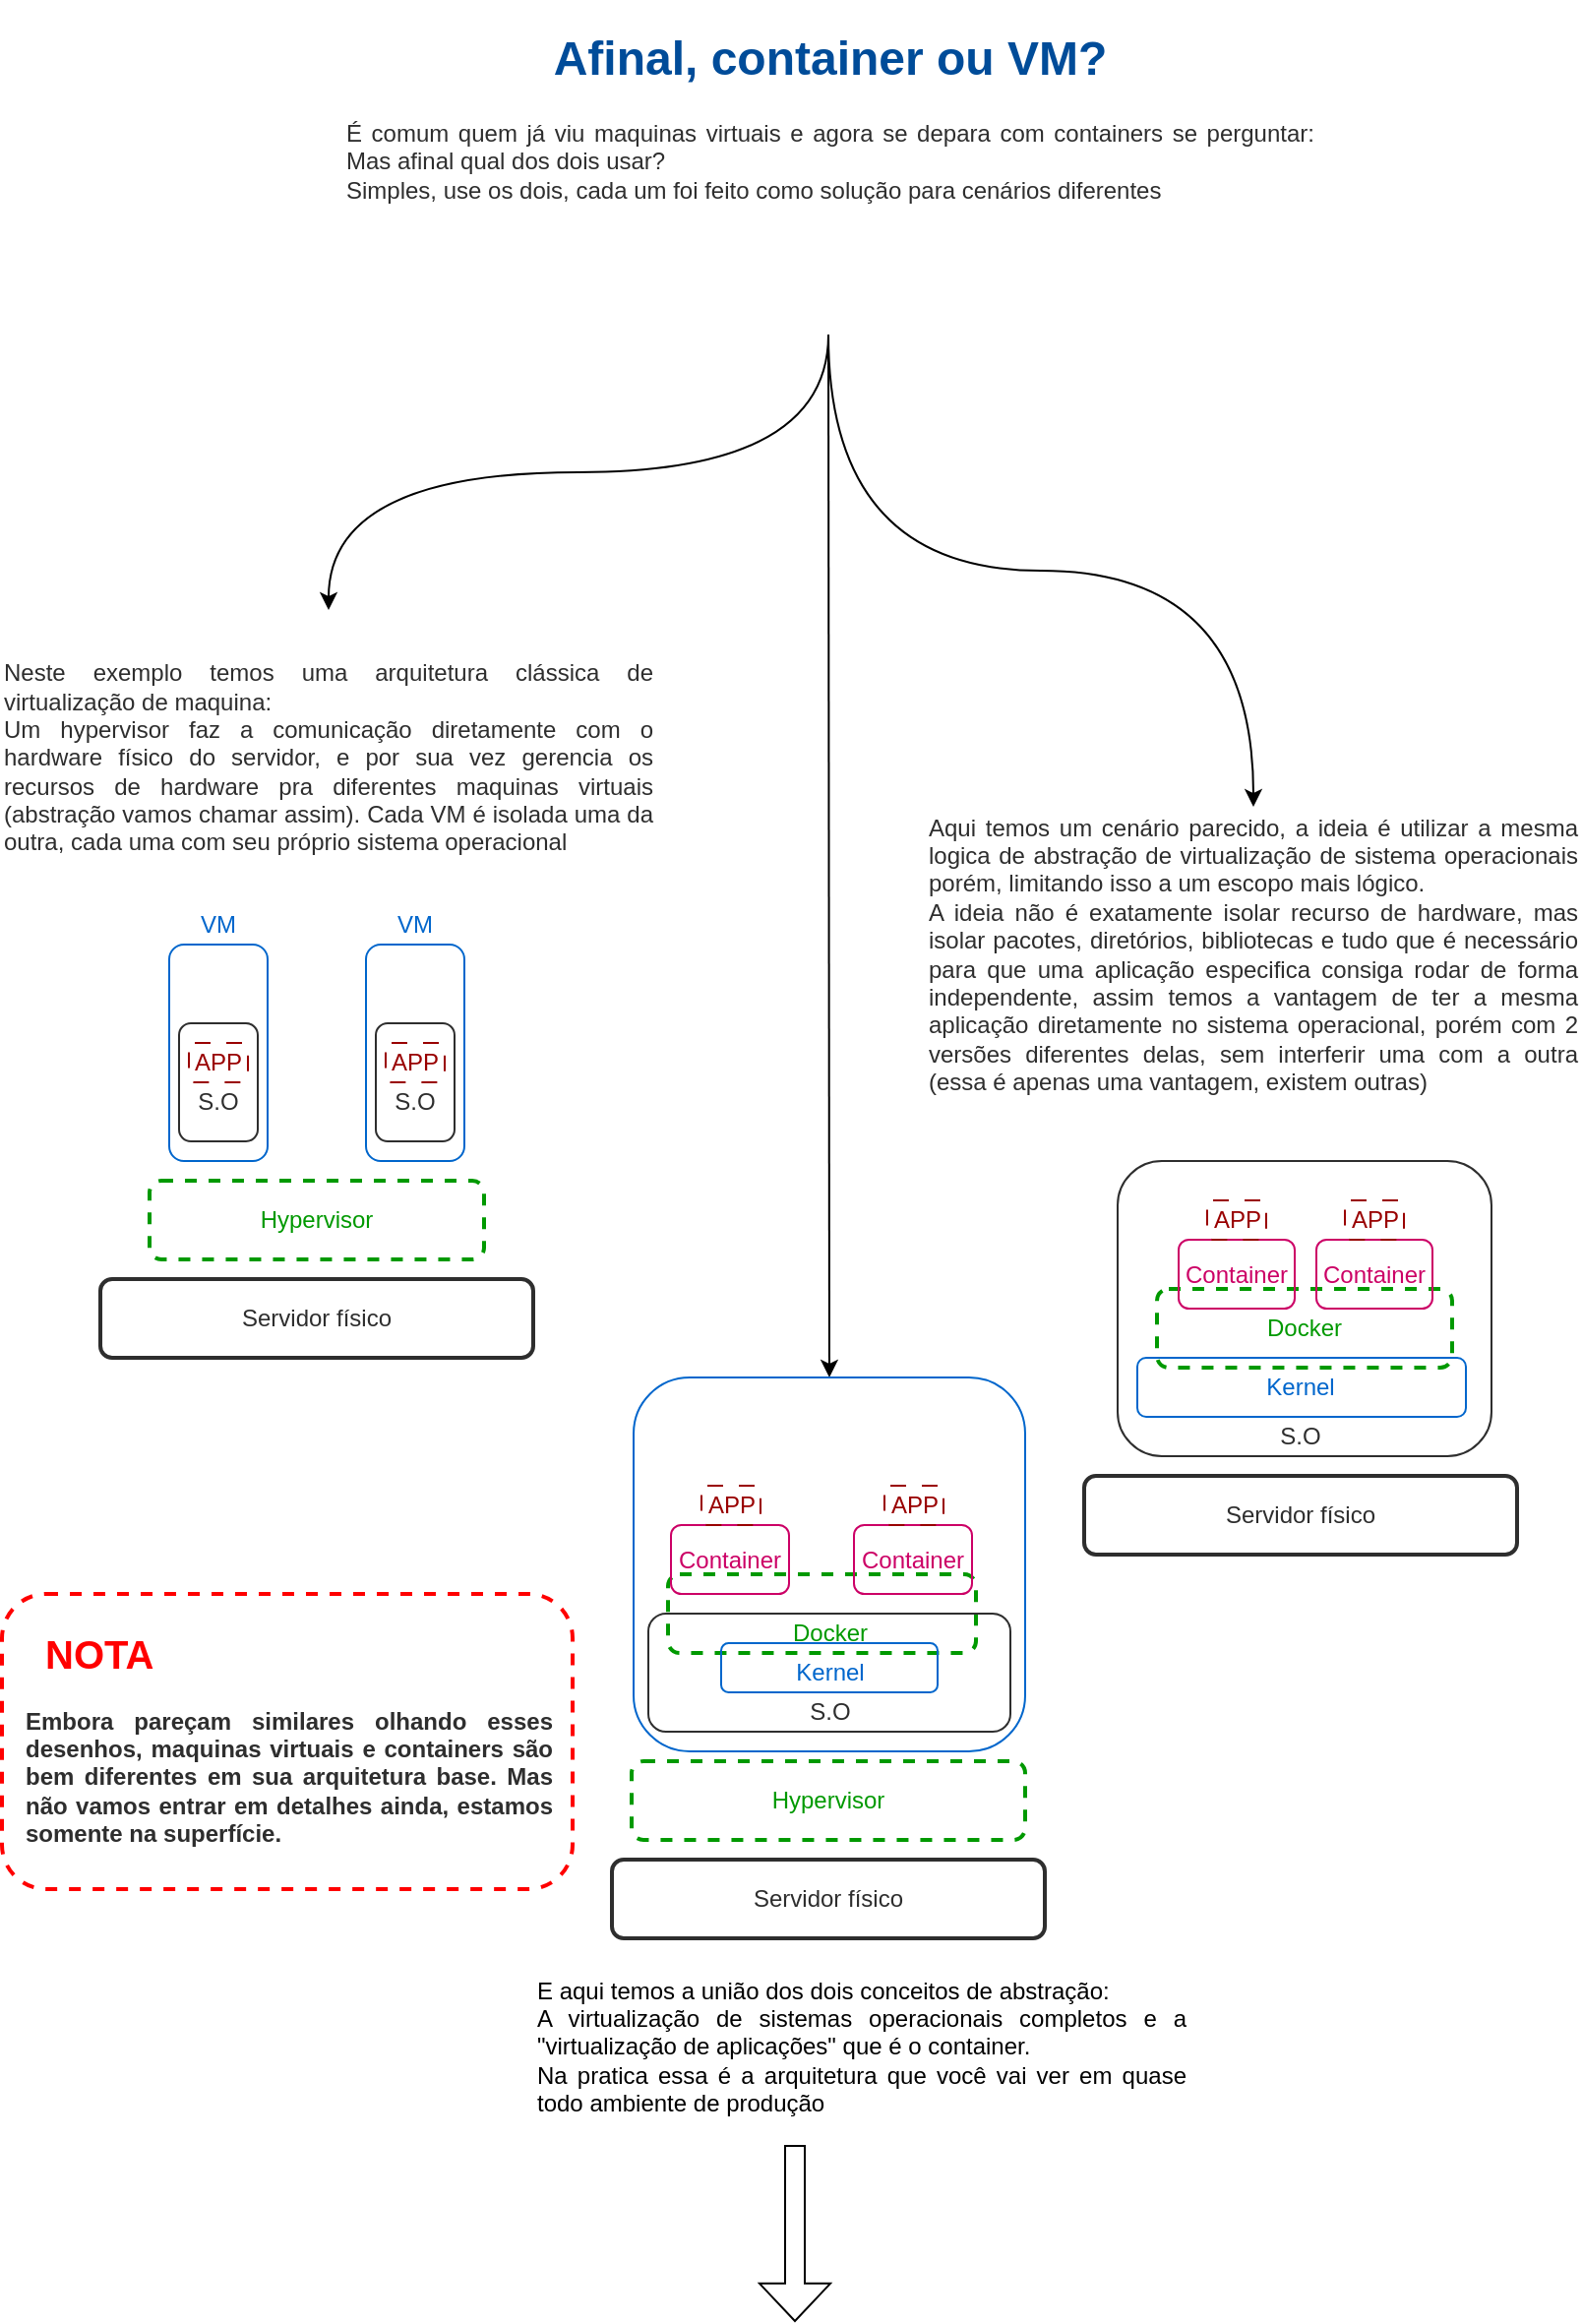<mxfile version="21.6.8" type="github">
  <diagram name="Página-1" id="PT8iDLhcYljWOaQJN8Hs">
    <mxGraphModel dx="1434" dy="822" grid="1" gridSize="10" guides="1" tooltips="1" connect="1" arrows="1" fold="1" page="1" pageScale="1" pageWidth="827" pageHeight="1169" math="0" shadow="0">
      <root>
        <mxCell id="0" />
        <mxCell id="1" parent="0" />
        <mxCell id="gFYqJmrAvyof7589NjqG-82" style="edgeStyle=orthogonalEdgeStyle;rounded=0;orthogonalLoop=1;jettySize=auto;html=1;curved=1;exitX=0.5;exitY=1;exitDx=0;exitDy=0;entryX=0.5;entryY=0;entryDx=0;entryDy=0;" parent="1" source="gFYqJmrAvyof7589NjqG-78" target="gFYqJmrAvyof7589NjqG-79" edge="1">
          <mxGeometry relative="1" as="geometry">
            <mxPoint x="170" y="510" as="targetPoint" />
          </mxGeometry>
        </mxCell>
        <mxCell id="gFYqJmrAvyof7589NjqG-85" style="edgeStyle=orthogonalEdgeStyle;rounded=0;orthogonalLoop=1;jettySize=auto;html=1;curved=1;entryX=0.5;entryY=0;entryDx=0;entryDy=0;exitX=0.5;exitY=1;exitDx=0;exitDy=0;" parent="1" source="gFYqJmrAvyof7589NjqG-78" target="gFYqJmrAvyof7589NjqG-80" edge="1">
          <mxGeometry relative="1" as="geometry">
            <mxPoint x="630" y="440" as="targetPoint" />
          </mxGeometry>
        </mxCell>
        <mxCell id="gFYqJmrAvyof7589NjqG-88" style="edgeStyle=orthogonalEdgeStyle;rounded=0;orthogonalLoop=1;jettySize=auto;html=1;curved=1;entryX=0.5;entryY=0;entryDx=0;entryDy=0;" parent="1" source="gFYqJmrAvyof7589NjqG-78" target="gFYqJmrAvyof7589NjqG-64" edge="1">
          <mxGeometry relative="1" as="geometry" />
        </mxCell>
        <mxCell id="gFYqJmrAvyof7589NjqG-78" value="&lt;h1 align=&quot;center&quot;&gt;&lt;font color=&quot;#004c99&quot;&gt;Afinal, container ou VM?&lt;/font&gt;&lt;/h1&gt;&lt;div align=&quot;justify&quot;&gt;&lt;font color=&quot;#2e2e2e&quot;&gt;É comum quem já viu maquinas virtuais e agora se depara com containers se perguntar: Mas afinal qual dos dois usar? &lt;br&gt;Simples, use os dois, cada um foi feito como solução para cenários diferentes &lt;/font&gt;&lt;br&gt;&lt;/div&gt;" style="text;html=1;strokeColor=none;fillColor=none;spacing=5;spacingTop=-20;whiteSpace=wrap;overflow=hidden;rounded=0;" parent="1" vertex="1">
          <mxGeometry x="180" y="70" width="500" height="160" as="geometry" />
        </mxCell>
        <mxCell id="gFYqJmrAvyof7589NjqG-79" value="&lt;div align=&quot;justify&quot;&gt;&lt;font color=&quot;#2e2e2e&quot;&gt;Neste exemplo temos uma arquitetura clássica de virtualização de maquina:&lt;/font&gt;&lt;br&gt;&lt;font color=&quot;#2e2e2e&quot;&gt;Um hypervisor faz a comunicação diretamente com o hardware físico do servidor, e por sua vez gerencia os recursos de hardware pra diferentes maquinas virtuais (abstração vamos chamar assim). Cada VM é isolada uma da outra, cada uma com seu próprio sistema operacional&lt;/font&gt;&lt;br&gt;&lt;/div&gt;" style="text;html=1;strokeColor=none;fillColor=none;align=center;verticalAlign=middle;whiteSpace=wrap;rounded=0;" parent="1" vertex="1">
          <mxGeometry x="10" y="370" width="332" height="150" as="geometry" />
        </mxCell>
        <UserObject label="&lt;div align=&quot;justify&quot;&gt;&lt;font color=&quot;#2e2e2e&quot;&gt;Aqui temos um cenário parecido, a ideia é utilizar a mesma logica de abstração de virtualização de sistema operacionais porém, limitando isso a um escopo mais lógico.&lt;/font&gt;&lt;/div&gt;&lt;div align=&quot;justify&quot;&gt;&lt;font color=&quot;#2e2e2e&quot;&gt;A ideia não é exatamente isolar recurso de hardware, mas isolar pacotes, diretórios, bibliotecas e tudo que é necessário para que uma aplicação especifica consiga rodar de forma independente, assim temos a vantagem de ter a mesma aplicação diretamente no sistema operacional, porém com 2 versões diferentes delas, sem interferir uma com a outra (essa é apenas uma vantagem, existem outras)&lt;br&gt;&lt;/font&gt;&lt;/div&gt;" tags="" id="gFYqJmrAvyof7589NjqG-80">
          <mxCell style="text;html=1;strokeColor=none;fillColor=none;align=center;verticalAlign=middle;whiteSpace=wrap;rounded=0;" parent="1" vertex="1">
            <mxGeometry x="480" y="470" width="332" height="150" as="geometry" />
          </mxCell>
        </UserObject>
        <mxCell id="gFYqJmrAvyof7589NjqG-81" value="&lt;div align=&quot;justify&quot;&gt;E aqui temos a união dos dois conceitos de abstração:&lt;br&gt;A virtualização de sistemas operacionais completos e a &quot;virtualização de aplicações&quot; que é o container.&lt;br&gt;Na pratica essa é a arquitetura que você vai ver em quase todo ambiente de produção&lt;/div&gt;" style="text;html=1;strokeColor=none;fillColor=none;align=left;verticalAlign=middle;whiteSpace=wrap;rounded=0;" parent="1" vertex="1">
          <mxGeometry x="280" y="1050" width="332" height="100" as="geometry" />
        </mxCell>
        <object label="" id="gFYqJmrAvyof7589NjqG-83">
          <mxCell style="group;glass=0;rounded=0;shadow=0;" parent="1" vertex="1" connectable="0">
            <mxGeometry x="560" y="650" width="220" height="200" as="geometry" />
          </mxCell>
        </object>
        <mxCell id="gFYqJmrAvyof7589NjqG-9" value="" style="rounded=1;whiteSpace=wrap;html=1;fillColor=none;strokeWidth=2;strokeColor=#2E2E2E;" parent="gFYqJmrAvyof7589NjqG-83" vertex="1">
          <mxGeometry y="160" width="220" height="40" as="geometry" />
        </mxCell>
        <mxCell id="gFYqJmrAvyof7589NjqG-10" value="&lt;font color=&quot;#2e2e2e&quot;&gt;Servidor físico&lt;br&gt;&lt;/font&gt;" style="text;html=1;strokeColor=none;fillColor=none;align=center;verticalAlign=middle;whiteSpace=wrap;rounded=0;" parent="gFYqJmrAvyof7589NjqG-83" vertex="1">
          <mxGeometry y="170" width="220" height="20" as="geometry" />
        </mxCell>
        <UserObject label="" tags="" id="gFYqJmrAvyof7589NjqG-42">
          <mxCell style="rounded=1;whiteSpace=wrap;html=1;fillColor=none;strokeWidth=1;strokeColor=#2E2E2E;" parent="gFYqJmrAvyof7589NjqG-83" vertex="1">
            <mxGeometry x="17" width="190" height="150" as="geometry" />
          </mxCell>
        </UserObject>
        <mxCell id="gFYqJmrAvyof7589NjqG-44" value="" style="rounded=1;whiteSpace=wrap;html=1;fillColor=none;strokeWidth=1;strokeColor=#0066CC;" parent="gFYqJmrAvyof7589NjqG-83" vertex="1">
          <mxGeometry x="27" y="100" width="167" height="30" as="geometry" />
        </mxCell>
        <mxCell id="gFYqJmrAvyof7589NjqG-45" value="&lt;font color=&quot;#0066cc&quot;&gt;Kernel&lt;/font&gt;" style="text;html=1;strokeColor=none;fillColor=none;align=center;verticalAlign=middle;whiteSpace=wrap;rounded=0;" parent="gFYqJmrAvyof7589NjqG-83" vertex="1">
          <mxGeometry x="90" y="105" width="40" height="20" as="geometry" />
        </mxCell>
        <mxCell id="gFYqJmrAvyof7589NjqG-47" value="" style="rounded=1;whiteSpace=wrap;html=1;fillColor=none;strokeWidth=2;strokeColor=#009900;dashed=1;" parent="gFYqJmrAvyof7589NjqG-83" vertex="1">
          <mxGeometry x="37" y="65" width="150" height="40" as="geometry" />
        </mxCell>
        <mxCell id="gFYqJmrAvyof7589NjqG-48" value="&lt;font color=&quot;#cc0066&quot;&gt;Container&lt;/font&gt;" style="rounded=1;whiteSpace=wrap;html=1;fillColor=none;strokeWidth=1;strokeColor=#CC0066;" parent="gFYqJmrAvyof7589NjqG-83" vertex="1">
          <mxGeometry x="48" y="40" width="59" height="35" as="geometry" />
        </mxCell>
        <mxCell id="gFYqJmrAvyof7589NjqG-51" value="&lt;font color=&quot;#009900&quot;&gt;Docker&lt;/font&gt;" style="text;html=1;strokeColor=none;fillColor=none;align=center;verticalAlign=middle;whiteSpace=wrap;rounded=0;" parent="gFYqJmrAvyof7589NjqG-83" vertex="1">
          <mxGeometry x="37" y="75" width="150" height="20" as="geometry" />
        </mxCell>
        <mxCell id="gFYqJmrAvyof7589NjqG-68" value="&lt;font color=&quot;#990000&quot;&gt;APP&lt;/font&gt;" style="rounded=1;whiteSpace=wrap;html=1;fillColor=none;strokeWidth=1;strokeColor=#990000;dashed=1;dashPattern=8 8;" parent="gFYqJmrAvyof7589NjqG-83" vertex="1">
          <mxGeometry x="62.5" y="20" width="30" height="20" as="geometry" />
        </mxCell>
        <mxCell id="gFYqJmrAvyof7589NjqG-71" value="&lt;font color=&quot;#cc0066&quot;&gt;Container&lt;/font&gt;" style="rounded=1;whiteSpace=wrap;html=1;fillColor=none;strokeWidth=1;strokeColor=#CC0066;" parent="gFYqJmrAvyof7589NjqG-83" vertex="1">
          <mxGeometry x="118" y="40" width="59" height="35" as="geometry" />
        </mxCell>
        <mxCell id="gFYqJmrAvyof7589NjqG-72" value="&lt;font color=&quot;#990000&quot;&gt;APP&lt;/font&gt;" style="rounded=1;whiteSpace=wrap;html=1;fillColor=none;strokeWidth=1;strokeColor=#990000;dashed=1;dashPattern=8 8;" parent="gFYqJmrAvyof7589NjqG-83" vertex="1">
          <mxGeometry x="132.5" y="20" width="30" height="20" as="geometry" />
        </mxCell>
        <mxCell id="gFYqJmrAvyof7589NjqG-43" value="&lt;font color=&quot;#2e2e2e&quot;&gt;S.O&lt;/font&gt;" style="text;html=1;strokeColor=none;fillColor=none;align=center;verticalAlign=middle;whiteSpace=wrap;rounded=0;" parent="gFYqJmrAvyof7589NjqG-83" vertex="1">
          <mxGeometry x="90" y="130" width="40" height="20" as="geometry" />
        </mxCell>
        <mxCell id="gFYqJmrAvyof7589NjqG-84" value="" style="group" parent="1" vertex="1" connectable="0">
          <mxGeometry x="60" y="520" width="220" height="230" as="geometry" />
        </mxCell>
        <mxCell id="gFYqJmrAvyof7589NjqG-26" value="" style="rounded=1;whiteSpace=wrap;html=1;fillColor=none;strokeWidth=1;strokeColor=#0066CC;" parent="gFYqJmrAvyof7589NjqG-84" vertex="1">
          <mxGeometry x="35" y="20" width="50" height="110" as="geometry" />
        </mxCell>
        <mxCell id="gFYqJmrAvyof7589NjqG-27" value="&lt;font color=&quot;#0066cc&quot;&gt;VM&lt;/font&gt;" style="text;html=1;strokeColor=none;fillColor=none;align=center;verticalAlign=middle;whiteSpace=wrap;rounded=0;" parent="gFYqJmrAvyof7589NjqG-84" vertex="1">
          <mxGeometry x="40" width="40" height="20" as="geometry" />
        </mxCell>
        <mxCell id="gFYqJmrAvyof7589NjqG-28" value="" style="rounded=1;whiteSpace=wrap;html=1;fillColor=none;strokeWidth=2;strokeColor=#2E2E2E;" parent="gFYqJmrAvyof7589NjqG-84" vertex="1">
          <mxGeometry y="190" width="220" height="40" as="geometry" />
        </mxCell>
        <mxCell id="gFYqJmrAvyof7589NjqG-29" value="&lt;font color=&quot;#2e2e2e&quot;&gt;Servidor físico&lt;br&gt;&lt;/font&gt;" style="text;html=1;strokeColor=none;fillColor=none;align=center;verticalAlign=middle;whiteSpace=wrap;rounded=0;" parent="gFYqJmrAvyof7589NjqG-84" vertex="1">
          <mxGeometry y="200" width="220" height="20" as="geometry" />
        </mxCell>
        <mxCell id="gFYqJmrAvyof7589NjqG-30" value="" style="rounded=1;whiteSpace=wrap;html=1;fillColor=none;strokeWidth=2;strokeColor=#009900;dashed=1;" parent="gFYqJmrAvyof7589NjqG-84" vertex="1">
          <mxGeometry x="25" y="140" width="170" height="40" as="geometry" />
        </mxCell>
        <mxCell id="gFYqJmrAvyof7589NjqG-31" value="&lt;font color=&quot;#009900&quot;&gt;Hypervisor&lt;/font&gt;" style="text;html=1;strokeColor=none;fillColor=none;align=center;verticalAlign=middle;whiteSpace=wrap;rounded=0;" parent="gFYqJmrAvyof7589NjqG-84" vertex="1">
          <mxGeometry x="35" y="150" width="150" height="20" as="geometry" />
        </mxCell>
        <mxCell id="gFYqJmrAvyof7589NjqG-32" value="" style="rounded=1;whiteSpace=wrap;html=1;fillColor=none;strokeWidth=1;strokeColor=#2E2E2E;" parent="gFYqJmrAvyof7589NjqG-84" vertex="1">
          <mxGeometry x="40" y="60" width="40" height="60" as="geometry" />
        </mxCell>
        <mxCell id="gFYqJmrAvyof7589NjqG-33" value="&lt;font color=&quot;#2e2e2e&quot;&gt;S.O&lt;/font&gt;" style="text;html=1;strokeColor=none;fillColor=none;align=center;verticalAlign=middle;whiteSpace=wrap;rounded=0;" parent="gFYqJmrAvyof7589NjqG-84" vertex="1">
          <mxGeometry x="40" y="90" width="40" height="20" as="geometry" />
        </mxCell>
        <mxCell id="gFYqJmrAvyof7589NjqG-34" value="&lt;font color=&quot;#990000&quot;&gt;APP&lt;/font&gt;" style="rounded=1;whiteSpace=wrap;html=1;fillColor=none;strokeWidth=1;strokeColor=#990000;dashed=1;dashPattern=8 8;" parent="gFYqJmrAvyof7589NjqG-84" vertex="1">
          <mxGeometry x="45" y="70" width="30" height="20" as="geometry" />
        </mxCell>
        <mxCell id="gFYqJmrAvyof7589NjqG-35" value="" style="rounded=1;whiteSpace=wrap;html=1;fillColor=none;strokeWidth=1;strokeColor=#0066CC;" parent="gFYqJmrAvyof7589NjqG-84" vertex="1">
          <mxGeometry x="135" y="20" width="50" height="110" as="geometry" />
        </mxCell>
        <mxCell id="gFYqJmrAvyof7589NjqG-36" value="" style="rounded=1;whiteSpace=wrap;html=1;fillColor=none;strokeWidth=1;strokeColor=#2E2E2E;" parent="gFYqJmrAvyof7589NjqG-84" vertex="1">
          <mxGeometry x="140" y="60" width="40" height="60" as="geometry" />
        </mxCell>
        <mxCell id="gFYqJmrAvyof7589NjqG-37" value="&lt;font color=&quot;#2e2e2e&quot;&gt;S.O&lt;/font&gt;" style="text;html=1;strokeColor=none;fillColor=none;align=center;verticalAlign=middle;whiteSpace=wrap;rounded=0;" parent="gFYqJmrAvyof7589NjqG-84" vertex="1">
          <mxGeometry x="140" y="90" width="40" height="20" as="geometry" />
        </mxCell>
        <mxCell id="gFYqJmrAvyof7589NjqG-38" value="&lt;font color=&quot;#990000&quot;&gt;APP&lt;/font&gt;" style="rounded=1;whiteSpace=wrap;html=1;fillColor=none;strokeWidth=1;strokeColor=#990000;dashed=1;dashPattern=8 8;" parent="gFYqJmrAvyof7589NjqG-84" vertex="1">
          <mxGeometry x="145" y="70" width="30" height="20" as="geometry" />
        </mxCell>
        <mxCell id="gFYqJmrAvyof7589NjqG-39" value="&lt;font color=&quot;#0066cc&quot;&gt;VM&lt;/font&gt;" style="text;html=1;strokeColor=none;fillColor=none;align=center;verticalAlign=middle;whiteSpace=wrap;rounded=0;" parent="gFYqJmrAvyof7589NjqG-84" vertex="1">
          <mxGeometry x="140" width="40" height="20" as="geometry" />
        </mxCell>
        <UserObject label="" tags="" id="gFYqJmrAvyof7589NjqG-86">
          <mxCell style="group;movable=1;resizable=1;rotatable=1;deletable=1;editable=1;locked=0;connectable=1;glass=0;" parent="1" vertex="1" connectable="0">
            <mxGeometry x="320" y="760" width="220" height="285" as="geometry" />
          </mxCell>
        </UserObject>
        <mxCell id="gFYqJmrAvyof7589NjqG-70" value="" style="rounded=1;whiteSpace=wrap;html=1;fillColor=none;strokeWidth=2;strokeColor=#009900;dashed=1;movable=1;resizable=1;rotatable=1;deletable=1;editable=1;locked=0;connectable=1;" parent="gFYqJmrAvyof7589NjqG-86" vertex="1">
          <mxGeometry x="28.5" y="100" width="156.5" height="40" as="geometry" />
        </mxCell>
        <mxCell id="gFYqJmrAvyof7589NjqG-52" value="" style="rounded=1;whiteSpace=wrap;html=1;fillColor=none;strokeWidth=2;strokeColor=#2E2E2E;movable=1;resizable=1;rotatable=1;deletable=1;editable=1;locked=0;connectable=1;" parent="gFYqJmrAvyof7589NjqG-86" vertex="1">
          <mxGeometry y="245" width="220" height="40" as="geometry" />
        </mxCell>
        <mxCell id="gFYqJmrAvyof7589NjqG-53" value="&lt;font color=&quot;#2e2e2e&quot;&gt;Servidor físico&lt;br&gt;&lt;/font&gt;" style="text;html=1;strokeColor=none;fillColor=none;align=center;verticalAlign=middle;whiteSpace=wrap;rounded=0;movable=1;resizable=1;rotatable=1;deletable=1;editable=1;locked=0;connectable=1;" parent="gFYqJmrAvyof7589NjqG-86" vertex="1">
          <mxGeometry y="255" width="220" height="20" as="geometry" />
        </mxCell>
        <mxCell id="gFYqJmrAvyof7589NjqG-62" value="" style="rounded=1;whiteSpace=wrap;html=1;fillColor=none;strokeWidth=2;strokeColor=#009900;dashed=1;movable=1;resizable=1;rotatable=1;deletable=1;editable=1;locked=0;connectable=1;" parent="gFYqJmrAvyof7589NjqG-86" vertex="1">
          <mxGeometry x="10" y="195" width="200" height="40" as="geometry" />
        </mxCell>
        <mxCell id="gFYqJmrAvyof7589NjqG-63" value="&lt;font color=&quot;#009900&quot;&gt;Hypervisor&lt;/font&gt;" style="text;html=1;strokeColor=none;fillColor=none;align=center;verticalAlign=middle;whiteSpace=wrap;rounded=0;movable=1;resizable=1;rotatable=1;deletable=1;editable=1;locked=0;connectable=1;" parent="gFYqJmrAvyof7589NjqG-86" vertex="1">
          <mxGeometry x="35" y="205" width="150" height="20" as="geometry" />
        </mxCell>
        <mxCell id="gFYqJmrAvyof7589NjqG-64" value="" style="rounded=1;whiteSpace=wrap;html=1;fillColor=none;strokeWidth=1;strokeColor=#0066CC;movable=1;resizable=1;rotatable=1;deletable=1;editable=1;locked=0;connectable=1;" parent="gFYqJmrAvyof7589NjqG-86" vertex="1">
          <mxGeometry x="11" width="199" height="190" as="geometry" />
        </mxCell>
        <mxCell id="gFYqJmrAvyof7589NjqG-66" value="" style="rounded=1;whiteSpace=wrap;html=1;fillColor=none;strokeWidth=1;strokeColor=#2E2E2E;movable=1;resizable=1;rotatable=1;deletable=1;editable=1;locked=0;connectable=1;" parent="gFYqJmrAvyof7589NjqG-86" vertex="1">
          <mxGeometry x="18.5" y="120" width="184" height="60" as="geometry" />
        </mxCell>
        <mxCell id="gFYqJmrAvyof7589NjqG-67" value="&lt;font color=&quot;#2e2e2e&quot;&gt;S.O&lt;/font&gt;" style="text;html=1;strokeColor=none;fillColor=none;align=center;verticalAlign=middle;whiteSpace=wrap;rounded=0;movable=1;resizable=1;rotatable=1;deletable=1;editable=1;locked=0;connectable=1;" parent="gFYqJmrAvyof7589NjqG-86" vertex="1">
          <mxGeometry x="90.5" y="160" width="40" height="20" as="geometry" />
        </mxCell>
        <mxCell id="gFYqJmrAvyof7589NjqG-69" value="&lt;font color=&quot;#009900&quot;&gt;Docker&lt;/font&gt;" style="text;html=1;strokeColor=none;fillColor=none;align=center;verticalAlign=middle;whiteSpace=wrap;rounded=0;movable=1;resizable=1;rotatable=1;deletable=1;editable=1;locked=0;connectable=1;" parent="gFYqJmrAvyof7589NjqG-86" vertex="1">
          <mxGeometry x="35.5" y="120" width="150" height="20" as="geometry" />
        </mxCell>
        <mxCell id="gFYqJmrAvyof7589NjqG-73" value="&lt;font color=&quot;#cc0066&quot;&gt;Container&lt;/font&gt;" style="rounded=1;whiteSpace=wrap;html=1;fillColor=none;strokeWidth=1;strokeColor=#CC0066;movable=1;resizable=1;rotatable=1;deletable=1;editable=1;locked=0;connectable=1;" parent="gFYqJmrAvyof7589NjqG-86" vertex="1">
          <mxGeometry x="30" y="75" width="60" height="35" as="geometry" />
        </mxCell>
        <mxCell id="gFYqJmrAvyof7589NjqG-74" value="&lt;font color=&quot;#990000&quot;&gt;APP&lt;/font&gt;" style="rounded=1;whiteSpace=wrap;html=1;fillColor=none;strokeWidth=1;strokeColor=#990000;dashed=1;dashPattern=8 8;movable=1;resizable=1;rotatable=1;deletable=1;editable=1;locked=0;connectable=1;" parent="gFYqJmrAvyof7589NjqG-86" vertex="1">
          <mxGeometry x="45.5" y="55" width="30" height="20" as="geometry" />
        </mxCell>
        <mxCell id="gFYqJmrAvyof7589NjqG-76" value="&lt;font color=&quot;#cc0066&quot;&gt;Container&lt;/font&gt;" style="rounded=1;whiteSpace=wrap;html=1;fillColor=none;strokeWidth=1;strokeColor=#CC0066;movable=1;resizable=1;rotatable=1;deletable=1;editable=1;locked=0;connectable=1;" parent="gFYqJmrAvyof7589NjqG-86" vertex="1">
          <mxGeometry x="123" y="75" width="60" height="35" as="geometry" />
        </mxCell>
        <mxCell id="gFYqJmrAvyof7589NjqG-77" value="&lt;font color=&quot;#990000&quot;&gt;APP&lt;/font&gt;" style="rounded=1;whiteSpace=wrap;html=1;fillColor=none;strokeWidth=1;strokeColor=#990000;dashed=1;dashPattern=8 8;movable=1;resizable=1;rotatable=1;deletable=1;editable=1;locked=0;connectable=1;" parent="gFYqJmrAvyof7589NjqG-86" vertex="1">
          <mxGeometry x="138.5" y="55" width="30" height="20" as="geometry" />
        </mxCell>
        <mxCell id="gFYqJmrAvyof7589NjqG-90" value="" style="rounded=1;whiteSpace=wrap;html=1;fillColor=none;strokeWidth=1;strokeColor=#0066CC;" parent="gFYqJmrAvyof7589NjqG-86" vertex="1">
          <mxGeometry x="55.5" y="135" width="110" height="25" as="geometry" />
        </mxCell>
        <mxCell id="gFYqJmrAvyof7589NjqG-91" value="&lt;font color=&quot;#0066cc&quot;&gt;Kernel&lt;/font&gt;" style="text;html=1;strokeColor=none;fillColor=none;align=center;verticalAlign=middle;whiteSpace=wrap;rounded=0;" parent="gFYqJmrAvyof7589NjqG-86" vertex="1">
          <mxGeometry x="90.5" y="140" width="40" height="20" as="geometry" />
        </mxCell>
        <mxCell id="vozkf6tA9N1DTtl57gn6-1" value="&lt;font size=&quot;1&quot; color=&quot;#ff0000&quot;&gt;&lt;b style=&quot;font-size: 20px;&quot;&gt;NOTA&lt;/b&gt;&lt;/font&gt;" style="text;html=1;strokeColor=none;fillColor=none;align=left;verticalAlign=middle;whiteSpace=wrap;rounded=0;" parent="1" vertex="1">
          <mxGeometry x="30" y="885" width="50" height="30" as="geometry" />
        </mxCell>
        <mxCell id="vozkf6tA9N1DTtl57gn6-2" value="&lt;div align=&quot;justify&quot;&gt;&lt;font color=&quot;#2e2e2e&quot;&gt;&lt;b&gt;Embora pareçam similares olhando esses desenhos, maquinas virtuais e containers são bem diferentes em sua arquitetura base. Mas não vamos entrar em detalhes ainda, estamos somente na superfície.&lt;/b&gt;&lt;/font&gt;&lt;/div&gt;" style="text;html=1;strokeColor=none;fillColor=none;align=left;verticalAlign=middle;whiteSpace=wrap;rounded=1;dashed=1;strokeWidth=2;perimeterSpacing=0;" parent="1" vertex="1">
          <mxGeometry x="20" y="915" width="270" height="95" as="geometry" />
        </mxCell>
        <mxCell id="vozkf6tA9N1DTtl57gn6-4" value="" style="rounded=1;whiteSpace=wrap;html=1;fillColor=none;strokeColor=#FF0000;strokeWidth=2;dashed=1;" parent="1" vertex="1">
          <mxGeometry x="10" y="870" width="290" height="150" as="geometry" />
        </mxCell>
        <UserObject label="" tags="" id="vozkf6tA9N1DTtl57gn6-5">
          <mxCell style="shape=flexArrow;endArrow=classic;html=1;rounded=0;endWidth=25;endSize=6.03;" parent="1" edge="1">
            <mxGeometry width="50" height="50" relative="1" as="geometry">
              <mxPoint x="413" y="1150" as="sourcePoint" />
              <mxPoint x="413" y="1240" as="targetPoint" />
            </mxGeometry>
          </mxCell>
        </UserObject>
      </root>
    </mxGraphModel>
  </diagram>
</mxfile>
